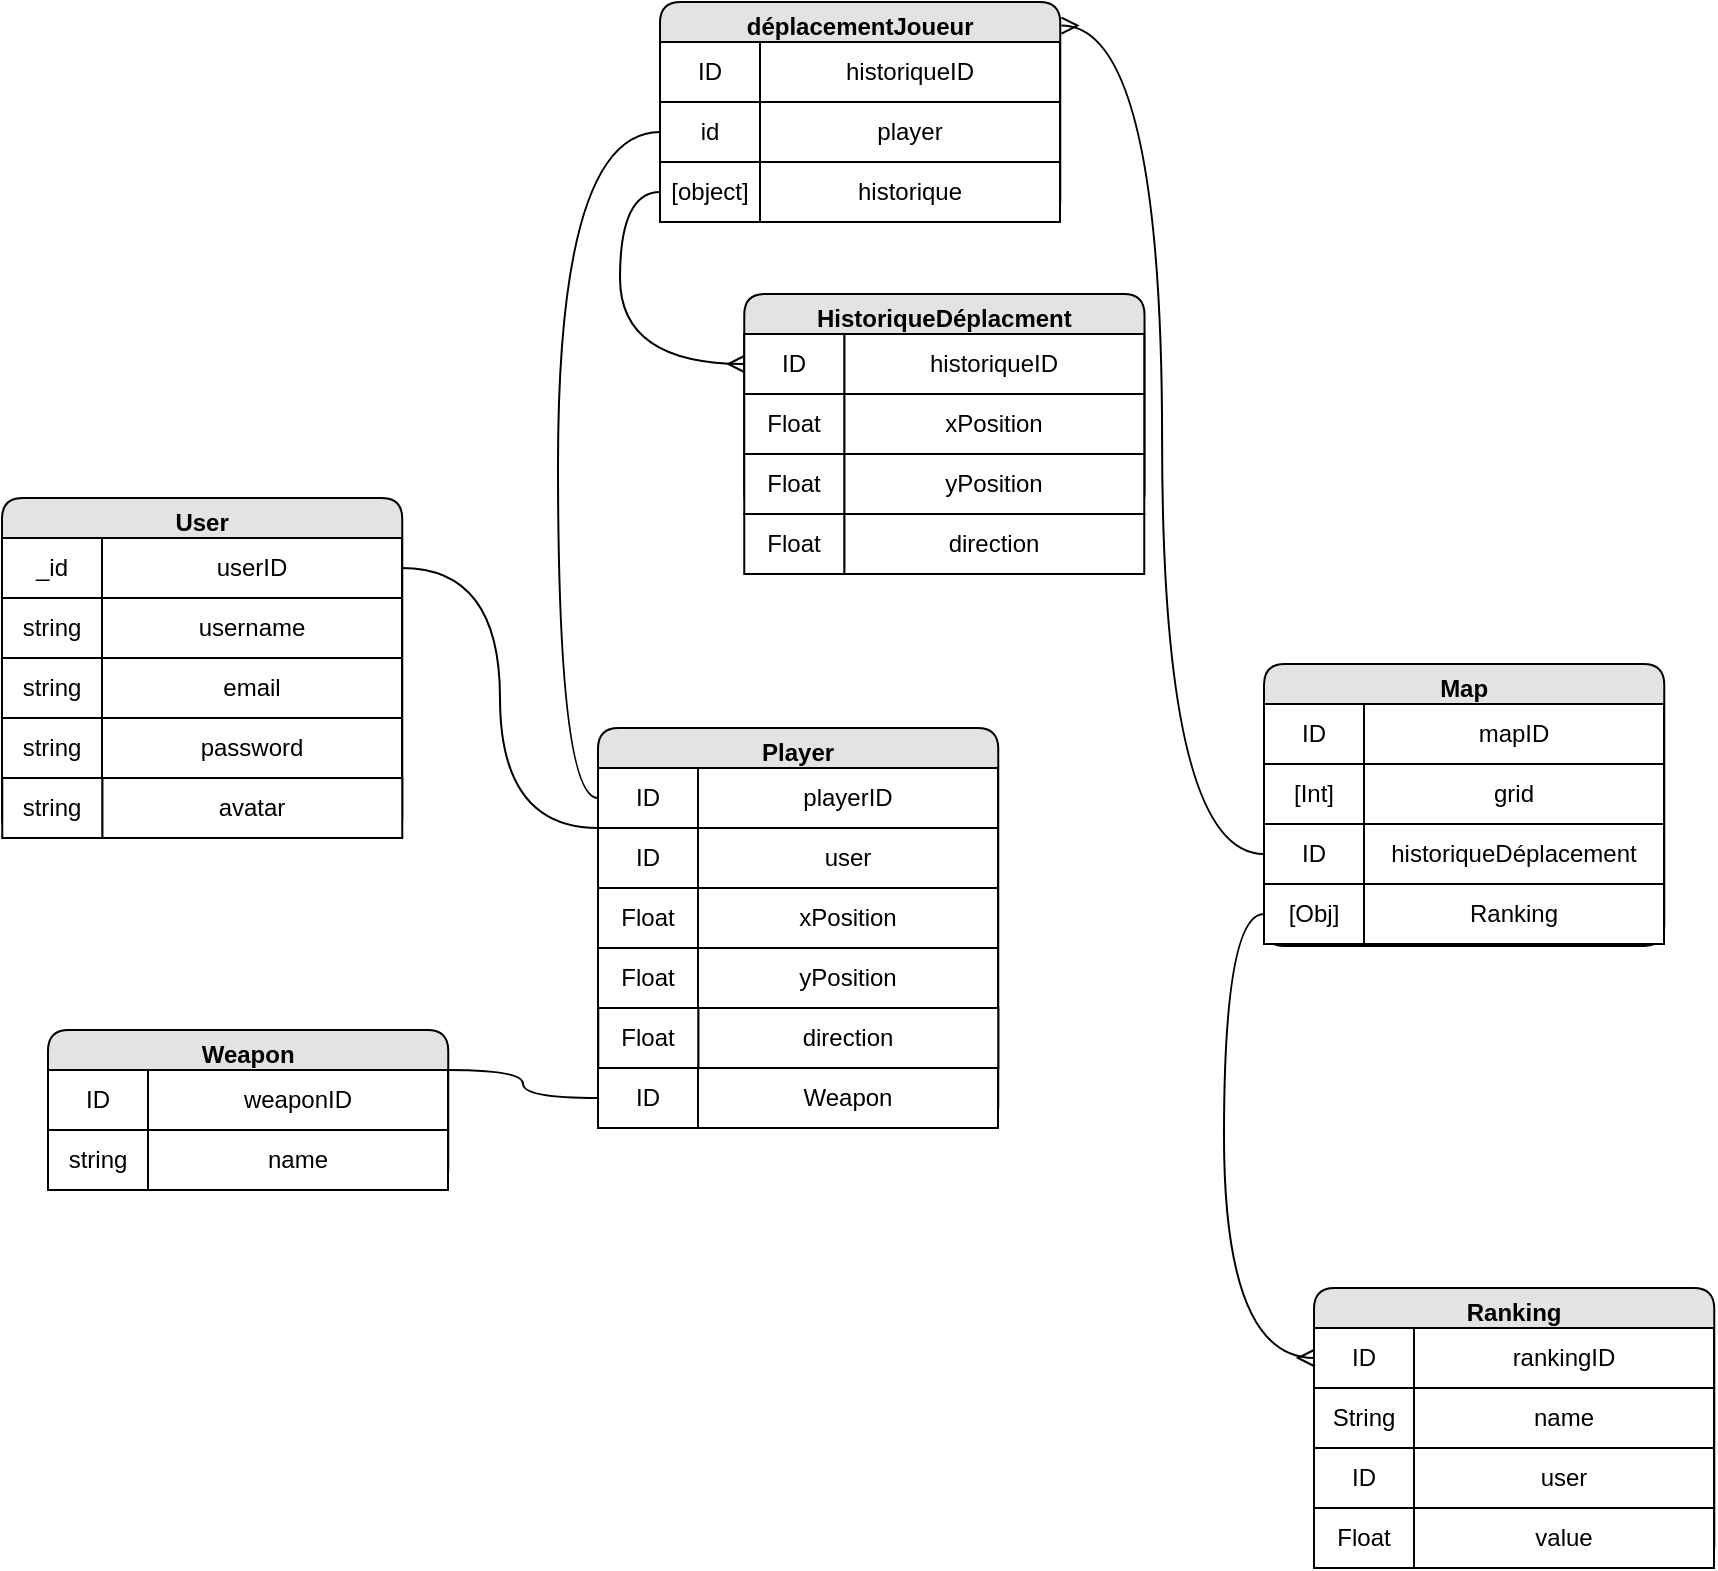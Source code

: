 <mxfile>
    <diagram name="Koba Database schema" id="e56a1550-8fbb-45ad-956c-1786394a9013">
        <mxGraphModel dx="440" dy="422" grid="0" gridSize="10" guides="1" tooltips="1" connect="1" arrows="1" fold="1" page="1" pageScale="1" pageWidth="2339" pageHeight="3300" background="none" math="0" shadow="0">
            <root>
                <mxCell id="0"/>
                <mxCell id="1" parent="0"/>
                <mxCell id="s6MqYQuqI-lbQTFpXedr-1283" value="User" style="swimlane;rounded=1;shadow=0;fillColor=#E3E3E3;" parent="1" vertex="1">
                    <mxGeometry x="349" y="790" width="200.13" height="170" as="geometry">
                        <mxRectangle x="410" y="1600" width="76" height="23" as="alternateBounds"/>
                    </mxGeometry>
                </mxCell>
                <mxCell id="s6MqYQuqI-lbQTFpXedr-1284" value="" style="group" parent="s6MqYQuqI-lbQTFpXedr-1283" vertex="1" connectable="0">
                    <mxGeometry y="20" width="200" height="30" as="geometry"/>
                </mxCell>
                <mxCell id="s6MqYQuqI-lbQTFpXedr-1285" value="userID" style="rounded=0;whiteSpace=wrap;html=1;shadow=0;fillColor=default;" parent="s6MqYQuqI-lbQTFpXedr-1284" vertex="1">
                    <mxGeometry x="50" width="150" height="30" as="geometry"/>
                </mxCell>
                <mxCell id="s6MqYQuqI-lbQTFpXedr-1286" value="_id" style="rounded=0;whiteSpace=wrap;html=1;shadow=0;fillColor=default;" parent="s6MqYQuqI-lbQTFpXedr-1284" vertex="1">
                    <mxGeometry width="50" height="30" as="geometry"/>
                </mxCell>
                <mxCell id="s6MqYQuqI-lbQTFpXedr-1290" value="Nom" style="group" parent="s6MqYQuqI-lbQTFpXedr-1283" vertex="1" connectable="0">
                    <mxGeometry y="50" width="200" height="30" as="geometry"/>
                </mxCell>
                <mxCell id="s6MqYQuqI-lbQTFpXedr-1291" value="username" style="rounded=0;whiteSpace=wrap;html=1;shadow=0;fillColor=default;" parent="s6MqYQuqI-lbQTFpXedr-1290" vertex="1">
                    <mxGeometry x="50" width="150" height="30" as="geometry"/>
                </mxCell>
                <mxCell id="s6MqYQuqI-lbQTFpXedr-1292" value="string" style="rounded=0;whiteSpace=wrap;html=1;shadow=0;fillColor=default;" parent="s6MqYQuqI-lbQTFpXedr-1290" vertex="1">
                    <mxGeometry width="50" height="30" as="geometry"/>
                </mxCell>
                <mxCell id="s6MqYQuqI-lbQTFpXedr-1293" value="Date" style="group" parent="s6MqYQuqI-lbQTFpXedr-1283" vertex="1" connectable="0">
                    <mxGeometry y="110" width="200" height="30" as="geometry"/>
                </mxCell>
                <mxCell id="s6MqYQuqI-lbQTFpXedr-1294" value="password" style="rounded=0;whiteSpace=wrap;html=1;shadow=0;fillColor=default;" parent="s6MqYQuqI-lbQTFpXedr-1293" vertex="1">
                    <mxGeometry x="50" width="150" height="30" as="geometry"/>
                </mxCell>
                <mxCell id="s6MqYQuqI-lbQTFpXedr-1295" value="string" style="rounded=0;whiteSpace=wrap;html=1;shadow=0;fillColor=default;" parent="s6MqYQuqI-lbQTFpXedr-1293" vertex="1">
                    <mxGeometry width="50" height="30" as="geometry"/>
                </mxCell>
                <mxCell id="7U2QGLZ0_2xpGg9DzkBu-201" value="Date" style="group" parent="s6MqYQuqI-lbQTFpXedr-1283" vertex="1" connectable="0">
                    <mxGeometry y="80" width="200" height="30" as="geometry"/>
                </mxCell>
                <mxCell id="7U2QGLZ0_2xpGg9DzkBu-202" value="email" style="rounded=0;whiteSpace=wrap;html=1;shadow=0;fillColor=default;" parent="7U2QGLZ0_2xpGg9DzkBu-201" vertex="1">
                    <mxGeometry x="50" width="150" height="30" as="geometry"/>
                </mxCell>
                <mxCell id="7U2QGLZ0_2xpGg9DzkBu-203" value="string" style="rounded=0;whiteSpace=wrap;html=1;shadow=0;fillColor=default;" parent="7U2QGLZ0_2xpGg9DzkBu-201" vertex="1">
                    <mxGeometry width="50" height="30" as="geometry"/>
                </mxCell>
                <mxCell id="Q6wqVmvCfca9nOGpJFUY-4" value="Date" style="group" parent="s6MqYQuqI-lbQTFpXedr-1283" vertex="1" connectable="0">
                    <mxGeometry x="0.13" y="140" width="200" height="30" as="geometry"/>
                </mxCell>
                <mxCell id="Q6wqVmvCfca9nOGpJFUY-5" value="avatar" style="rounded=0;whiteSpace=wrap;html=1;shadow=0;fillColor=default;" parent="Q6wqVmvCfca9nOGpJFUY-4" vertex="1">
                    <mxGeometry x="50" width="150" height="30" as="geometry"/>
                </mxCell>
                <mxCell id="Q6wqVmvCfca9nOGpJFUY-6" value="string" style="rounded=0;whiteSpace=wrap;html=1;shadow=0;fillColor=default;" parent="Q6wqVmvCfca9nOGpJFUY-4" vertex="1">
                    <mxGeometry width="50" height="30" as="geometry"/>
                </mxCell>
                <mxCell id="Q6wqVmvCfca9nOGpJFUY-39" style="edgeStyle=orthogonalEdgeStyle;rounded=0;orthogonalLoop=1;jettySize=auto;html=1;exitX=0;exitY=0.25;exitDx=0;exitDy=0;entryX=1;entryY=0.5;entryDx=0;entryDy=0;curved=1;endArrow=none;endFill=0;" parent="1" source="Q6wqVmvCfca9nOGpJFUY-7" target="s6MqYQuqI-lbQTFpXedr-1285" edge="1">
                    <mxGeometry relative="1" as="geometry"/>
                </mxCell>
                <mxCell id="Q6wqVmvCfca9nOGpJFUY-7" value="Player" style="swimlane;rounded=1;shadow=0;fillColor=#E3E3E3;" parent="1" vertex="1">
                    <mxGeometry x="647" y="905" width="200.13" height="200" as="geometry">
                        <mxRectangle x="410" y="1600" width="76" height="23" as="alternateBounds"/>
                    </mxGeometry>
                </mxCell>
                <mxCell id="Q6wqVmvCfca9nOGpJFUY-8" value="" style="group" parent="Q6wqVmvCfca9nOGpJFUY-7" vertex="1" connectable="0">
                    <mxGeometry y="20" width="200" height="30" as="geometry"/>
                </mxCell>
                <mxCell id="Q6wqVmvCfca9nOGpJFUY-9" value="playerID" style="rounded=0;whiteSpace=wrap;html=1;shadow=0;fillColor=default;" parent="Q6wqVmvCfca9nOGpJFUY-8" vertex="1">
                    <mxGeometry x="50" width="150" height="30" as="geometry"/>
                </mxCell>
                <mxCell id="Q6wqVmvCfca9nOGpJFUY-10" value="ID" style="rounded=0;whiteSpace=wrap;html=1;shadow=0;fillColor=default;" parent="Q6wqVmvCfca9nOGpJFUY-8" vertex="1">
                    <mxGeometry width="50" height="30" as="geometry"/>
                </mxCell>
                <mxCell id="Q6wqVmvCfca9nOGpJFUY-11" value="Nom" style="group" parent="Q6wqVmvCfca9nOGpJFUY-7" vertex="1" connectable="0">
                    <mxGeometry y="50" width="200" height="30" as="geometry"/>
                </mxCell>
                <mxCell id="Q6wqVmvCfca9nOGpJFUY-12" value="user" style="rounded=0;whiteSpace=wrap;html=1;shadow=0;fillColor=default;" parent="Q6wqVmvCfca9nOGpJFUY-11" vertex="1">
                    <mxGeometry x="50" width="150" height="30" as="geometry"/>
                </mxCell>
                <mxCell id="Q6wqVmvCfca9nOGpJFUY-13" value="ID" style="rounded=0;whiteSpace=wrap;html=1;shadow=0;fillColor=default;" parent="Q6wqVmvCfca9nOGpJFUY-11" vertex="1">
                    <mxGeometry width="50" height="30" as="geometry"/>
                </mxCell>
                <mxCell id="Q6wqVmvCfca9nOGpJFUY-14" value="Date" style="group" parent="Q6wqVmvCfca9nOGpJFUY-7" vertex="1" connectable="0">
                    <mxGeometry y="110" width="200" height="30" as="geometry"/>
                </mxCell>
                <mxCell id="Q6wqVmvCfca9nOGpJFUY-15" value="yPosition" style="rounded=0;whiteSpace=wrap;html=1;shadow=0;fillColor=default;" parent="Q6wqVmvCfca9nOGpJFUY-14" vertex="1">
                    <mxGeometry x="50" width="150" height="30" as="geometry"/>
                </mxCell>
                <mxCell id="Q6wqVmvCfca9nOGpJFUY-16" value="Float" style="rounded=0;whiteSpace=wrap;html=1;shadow=0;fillColor=default;" parent="Q6wqVmvCfca9nOGpJFUY-14" vertex="1">
                    <mxGeometry width="50" height="30" as="geometry"/>
                </mxCell>
                <mxCell id="Q6wqVmvCfca9nOGpJFUY-17" value="Date" style="group" parent="Q6wqVmvCfca9nOGpJFUY-7" vertex="1" connectable="0">
                    <mxGeometry y="80" width="200" height="30" as="geometry"/>
                </mxCell>
                <mxCell id="Q6wqVmvCfca9nOGpJFUY-18" value="xPosition" style="rounded=0;whiteSpace=wrap;html=1;shadow=0;fillColor=default;" parent="Q6wqVmvCfca9nOGpJFUY-17" vertex="1">
                    <mxGeometry x="50" width="150" height="30" as="geometry"/>
                </mxCell>
                <mxCell id="Q6wqVmvCfca9nOGpJFUY-19" value="Float" style="rounded=0;whiteSpace=wrap;html=1;shadow=0;fillColor=default;" parent="Q6wqVmvCfca9nOGpJFUY-17" vertex="1">
                    <mxGeometry width="50" height="30" as="geometry"/>
                </mxCell>
                <mxCell id="Q6wqVmvCfca9nOGpJFUY-20" value="Date" style="group" parent="Q6wqVmvCfca9nOGpJFUY-7" vertex="1" connectable="0">
                    <mxGeometry x="0.13" y="140" width="200" height="30" as="geometry"/>
                </mxCell>
                <mxCell id="Q6wqVmvCfca9nOGpJFUY-21" value="direction" style="rounded=0;whiteSpace=wrap;html=1;shadow=0;fillColor=default;" parent="Q6wqVmvCfca9nOGpJFUY-20" vertex="1">
                    <mxGeometry x="50" width="150" height="30" as="geometry"/>
                </mxCell>
                <mxCell id="Q6wqVmvCfca9nOGpJFUY-22" value="Float" style="rounded=0;whiteSpace=wrap;html=1;shadow=0;fillColor=default;" parent="Q6wqVmvCfca9nOGpJFUY-20" vertex="1">
                    <mxGeometry width="50" height="30" as="geometry"/>
                </mxCell>
                <mxCell id="Q6wqVmvCfca9nOGpJFUY-40" value="Weapon" style="rounded=0;whiteSpace=wrap;html=1;shadow=0;fillColor=default;" parent="Q6wqVmvCfca9nOGpJFUY-7" vertex="1">
                    <mxGeometry x="50" y="170" width="150" height="30" as="geometry"/>
                </mxCell>
                <mxCell id="Q6wqVmvCfca9nOGpJFUY-41" value="ID" style="rounded=0;whiteSpace=wrap;html=1;shadow=0;fillColor=default;" parent="Q6wqVmvCfca9nOGpJFUY-7" vertex="1">
                    <mxGeometry y="170" width="50" height="30" as="geometry"/>
                </mxCell>
                <mxCell id="Q6wqVmvCfca9nOGpJFUY-23" value="Map" style="swimlane;rounded=1;shadow=0;fillColor=#E3E3E3;startSize=23;" parent="1" vertex="1">
                    <mxGeometry x="980" y="873" width="200.13" height="141" as="geometry">
                        <mxRectangle x="410" y="1600" width="76" height="23" as="alternateBounds"/>
                    </mxGeometry>
                </mxCell>
                <mxCell id="Q6wqVmvCfca9nOGpJFUY-24" value="" style="group" parent="Q6wqVmvCfca9nOGpJFUY-23" vertex="1" connectable="0">
                    <mxGeometry y="20" width="200" height="30" as="geometry"/>
                </mxCell>
                <mxCell id="Q6wqVmvCfca9nOGpJFUY-25" value="mapID" style="rounded=0;whiteSpace=wrap;html=1;shadow=0;fillColor=default;" parent="Q6wqVmvCfca9nOGpJFUY-24" vertex="1">
                    <mxGeometry x="50" width="150" height="30" as="geometry"/>
                </mxCell>
                <mxCell id="Q6wqVmvCfca9nOGpJFUY-26" value="ID" style="rounded=0;whiteSpace=wrap;html=1;shadow=0;fillColor=default;" parent="Q6wqVmvCfca9nOGpJFUY-24" vertex="1">
                    <mxGeometry width="50" height="30" as="geometry"/>
                </mxCell>
                <mxCell id="Q6wqVmvCfca9nOGpJFUY-27" value="Nom" style="group" parent="Q6wqVmvCfca9nOGpJFUY-23" vertex="1" connectable="0">
                    <mxGeometry y="50" width="200" height="30" as="geometry"/>
                </mxCell>
                <mxCell id="Q6wqVmvCfca9nOGpJFUY-28" value="grid" style="rounded=0;whiteSpace=wrap;html=1;shadow=0;fillColor=default;" parent="Q6wqVmvCfca9nOGpJFUY-27" vertex="1">
                    <mxGeometry x="50" width="150" height="30" as="geometry"/>
                </mxCell>
                <mxCell id="Q6wqVmvCfca9nOGpJFUY-29" value="[Int]" style="rounded=0;whiteSpace=wrap;html=1;shadow=0;fillColor=default;" parent="Q6wqVmvCfca9nOGpJFUY-27" vertex="1">
                    <mxGeometry width="50" height="30" as="geometry"/>
                </mxCell>
                <mxCell id="Q6wqVmvCfca9nOGpJFUY-30" value="Date" style="group" parent="Q6wqVmvCfca9nOGpJFUY-23" vertex="1" connectable="0">
                    <mxGeometry y="110" width="200" height="30" as="geometry"/>
                </mxCell>
                <mxCell id="Q6wqVmvCfca9nOGpJFUY-31" value="Ranking" style="rounded=0;whiteSpace=wrap;html=1;shadow=0;fillColor=default;" parent="Q6wqVmvCfca9nOGpJFUY-30" vertex="1">
                    <mxGeometry x="50" width="150" height="30" as="geometry"/>
                </mxCell>
                <mxCell id="Q6wqVmvCfca9nOGpJFUY-32" value="[Obj]" style="rounded=0;whiteSpace=wrap;html=1;shadow=0;fillColor=default;" parent="Q6wqVmvCfca9nOGpJFUY-30" vertex="1">
                    <mxGeometry width="50" height="30" as="geometry"/>
                </mxCell>
                <mxCell id="Q6wqVmvCfca9nOGpJFUY-33" value="Date" style="group" parent="Q6wqVmvCfca9nOGpJFUY-23" vertex="1" connectable="0">
                    <mxGeometry y="80" width="200" height="30" as="geometry"/>
                </mxCell>
                <mxCell id="Q6wqVmvCfca9nOGpJFUY-34" value="historiqueDéplacement" style="rounded=0;whiteSpace=wrap;html=1;shadow=0;fillColor=default;" parent="Q6wqVmvCfca9nOGpJFUY-33" vertex="1">
                    <mxGeometry x="50" width="150" height="30" as="geometry"/>
                </mxCell>
                <mxCell id="Q6wqVmvCfca9nOGpJFUY-35" value="ID" style="rounded=0;whiteSpace=wrap;html=1;shadow=0;fillColor=default;" parent="Q6wqVmvCfca9nOGpJFUY-33" vertex="1">
                    <mxGeometry width="50" height="30" as="geometry"/>
                </mxCell>
                <mxCell id="Q6wqVmvCfca9nOGpJFUY-76" style="edgeStyle=orthogonalEdgeStyle;curved=1;rounded=0;orthogonalLoop=1;jettySize=auto;html=1;exitX=1;exitY=0.25;exitDx=0;exitDy=0;entryX=0;entryY=0.5;entryDx=0;entryDy=0;endArrow=none;endFill=0;" parent="1" source="Q6wqVmvCfca9nOGpJFUY-42" target="Q6wqVmvCfca9nOGpJFUY-41" edge="1">
                    <mxGeometry relative="1" as="geometry"/>
                </mxCell>
                <mxCell id="Q6wqVmvCfca9nOGpJFUY-42" value="Weapon" style="swimlane;rounded=1;shadow=0;fillColor=#E3E3E3;" parent="1" vertex="1">
                    <mxGeometry x="372" y="1056" width="200.13" height="80" as="geometry">
                        <mxRectangle x="410" y="1600" width="76" height="23" as="alternateBounds"/>
                    </mxGeometry>
                </mxCell>
                <mxCell id="Q6wqVmvCfca9nOGpJFUY-43" value="" style="group" parent="Q6wqVmvCfca9nOGpJFUY-42" vertex="1" connectable="0">
                    <mxGeometry y="20" width="200" height="30" as="geometry"/>
                </mxCell>
                <mxCell id="Q6wqVmvCfca9nOGpJFUY-44" value="weaponID" style="rounded=0;whiteSpace=wrap;html=1;shadow=0;fillColor=default;" parent="Q6wqVmvCfca9nOGpJFUY-43" vertex="1">
                    <mxGeometry x="50" width="150" height="30" as="geometry"/>
                </mxCell>
                <mxCell id="Q6wqVmvCfca9nOGpJFUY-45" value="ID" style="rounded=0;whiteSpace=wrap;html=1;shadow=0;fillColor=default;" parent="Q6wqVmvCfca9nOGpJFUY-43" vertex="1">
                    <mxGeometry width="50" height="30" as="geometry"/>
                </mxCell>
                <mxCell id="Q6wqVmvCfca9nOGpJFUY-46" value="Nom" style="group" parent="Q6wqVmvCfca9nOGpJFUY-42" vertex="1" connectable="0">
                    <mxGeometry y="50" width="200" height="30" as="geometry"/>
                </mxCell>
                <mxCell id="Q6wqVmvCfca9nOGpJFUY-47" value="name" style="rounded=0;whiteSpace=wrap;html=1;shadow=0;fillColor=default;" parent="Q6wqVmvCfca9nOGpJFUY-46" vertex="1">
                    <mxGeometry x="50" width="150" height="30" as="geometry"/>
                </mxCell>
                <mxCell id="Q6wqVmvCfca9nOGpJFUY-48" value="string" style="rounded=0;whiteSpace=wrap;html=1;shadow=0;fillColor=default;" parent="Q6wqVmvCfca9nOGpJFUY-46" vertex="1">
                    <mxGeometry width="50" height="30" as="geometry"/>
                </mxCell>
                <mxCell id="Q6wqVmvCfca9nOGpJFUY-95" style="edgeStyle=orthogonalEdgeStyle;curved=1;rounded=0;orthogonalLoop=1;jettySize=auto;html=1;exitX=0;exitY=0.5;exitDx=0;exitDy=0;entryX=0;entryY=0.5;entryDx=0;entryDy=0;endArrow=none;endFill=0;" parent="1" source="Q6wqVmvCfca9nOGpJFUY-66" target="Q6wqVmvCfca9nOGpJFUY-10" edge="1">
                    <mxGeometry relative="1" as="geometry"/>
                </mxCell>
                <mxCell id="Q6wqVmvCfca9nOGpJFUY-60" value="déplacementJoueur" style="swimlane;rounded=1;shadow=0;fillColor=#E3E3E3;startSize=23;" parent="1" vertex="1">
                    <mxGeometry x="678" y="542" width="200.13" height="110" as="geometry">
                        <mxRectangle x="410" y="1600" width="76" height="23" as="alternateBounds"/>
                    </mxGeometry>
                </mxCell>
                <mxCell id="Q6wqVmvCfca9nOGpJFUY-61" value="" style="group" parent="Q6wqVmvCfca9nOGpJFUY-60" vertex="1" connectable="0">
                    <mxGeometry y="20" width="200" height="30" as="geometry"/>
                </mxCell>
                <mxCell id="Q6wqVmvCfca9nOGpJFUY-62" value="historiqueID" style="rounded=0;whiteSpace=wrap;html=1;shadow=0;fillColor=default;" parent="Q6wqVmvCfca9nOGpJFUY-61" vertex="1">
                    <mxGeometry x="50" width="150" height="30" as="geometry"/>
                </mxCell>
                <mxCell id="Q6wqVmvCfca9nOGpJFUY-63" value="ID" style="rounded=0;whiteSpace=wrap;html=1;shadow=0;fillColor=default;" parent="Q6wqVmvCfca9nOGpJFUY-61" vertex="1">
                    <mxGeometry width="50" height="30" as="geometry"/>
                </mxCell>
                <mxCell id="Q6wqVmvCfca9nOGpJFUY-64" value="Nom" style="group" parent="Q6wqVmvCfca9nOGpJFUY-60" vertex="1" connectable="0">
                    <mxGeometry y="50" width="200" height="30" as="geometry"/>
                </mxCell>
                <mxCell id="Q6wqVmvCfca9nOGpJFUY-65" value="player" style="rounded=0;whiteSpace=wrap;html=1;shadow=0;fillColor=default;" parent="Q6wqVmvCfca9nOGpJFUY-64" vertex="1">
                    <mxGeometry x="50" width="150" height="30" as="geometry"/>
                </mxCell>
                <mxCell id="Q6wqVmvCfca9nOGpJFUY-66" value="id" style="rounded=0;whiteSpace=wrap;html=1;shadow=0;fillColor=default;" parent="Q6wqVmvCfca9nOGpJFUY-64" vertex="1">
                    <mxGeometry width="50" height="30" as="geometry"/>
                </mxCell>
                <mxCell id="Q6wqVmvCfca9nOGpJFUY-70" value="Date" style="group" parent="Q6wqVmvCfca9nOGpJFUY-60" vertex="1" connectable="0">
                    <mxGeometry y="80" width="200" height="30" as="geometry"/>
                </mxCell>
                <mxCell id="Q6wqVmvCfca9nOGpJFUY-71" value="historique" style="rounded=0;whiteSpace=wrap;html=1;shadow=0;fillColor=default;" parent="Q6wqVmvCfca9nOGpJFUY-70" vertex="1">
                    <mxGeometry x="50" width="150" height="30" as="geometry"/>
                </mxCell>
                <mxCell id="Q6wqVmvCfca9nOGpJFUY-72" value="[object]" style="rounded=0;whiteSpace=wrap;html=1;shadow=0;fillColor=default;" parent="Q6wqVmvCfca9nOGpJFUY-70" vertex="1">
                    <mxGeometry width="50" height="30" as="geometry"/>
                </mxCell>
                <mxCell id="Q6wqVmvCfca9nOGpJFUY-77" value="Ranking" style="swimlane;rounded=1;shadow=0;fillColor=#E3E3E3;startSize=23;" parent="1" vertex="1">
                    <mxGeometry x="1005" y="1185" width="200.13" height="140" as="geometry">
                        <mxRectangle x="410" y="1600" width="76" height="23" as="alternateBounds"/>
                    </mxGeometry>
                </mxCell>
                <mxCell id="Q6wqVmvCfca9nOGpJFUY-78" value="" style="group" parent="Q6wqVmvCfca9nOGpJFUY-77" vertex="1" connectable="0">
                    <mxGeometry y="20" width="200" height="30" as="geometry"/>
                </mxCell>
                <mxCell id="Q6wqVmvCfca9nOGpJFUY-79" value="rankingID" style="rounded=0;whiteSpace=wrap;html=1;shadow=0;fillColor=default;" parent="Q6wqVmvCfca9nOGpJFUY-78" vertex="1">
                    <mxGeometry x="50" width="150" height="30" as="geometry"/>
                </mxCell>
                <mxCell id="Q6wqVmvCfca9nOGpJFUY-80" value="ID" style="rounded=0;whiteSpace=wrap;html=1;shadow=0;fillColor=default;" parent="Q6wqVmvCfca9nOGpJFUY-78" vertex="1">
                    <mxGeometry width="50" height="30" as="geometry"/>
                </mxCell>
                <mxCell id="Q6wqVmvCfca9nOGpJFUY-81" value="Nom" style="group" parent="Q6wqVmvCfca9nOGpJFUY-77" vertex="1" connectable="0">
                    <mxGeometry y="50" width="200" height="30" as="geometry"/>
                </mxCell>
                <mxCell id="Q6wqVmvCfca9nOGpJFUY-82" value="name" style="rounded=0;whiteSpace=wrap;html=1;shadow=0;fillColor=default;" parent="Q6wqVmvCfca9nOGpJFUY-81" vertex="1">
                    <mxGeometry x="50" width="150" height="30" as="geometry"/>
                </mxCell>
                <mxCell id="Q6wqVmvCfca9nOGpJFUY-83" value="String" style="rounded=0;whiteSpace=wrap;html=1;shadow=0;fillColor=default;" parent="Q6wqVmvCfca9nOGpJFUY-81" vertex="1">
                    <mxGeometry width="50" height="30" as="geometry"/>
                </mxCell>
                <mxCell id="Q6wqVmvCfca9nOGpJFUY-84" value="Date" style="group" parent="Q6wqVmvCfca9nOGpJFUY-77" vertex="1" connectable="0">
                    <mxGeometry y="110" width="200" height="30" as="geometry"/>
                </mxCell>
                <mxCell id="Q6wqVmvCfca9nOGpJFUY-85" value="value" style="rounded=0;whiteSpace=wrap;html=1;shadow=0;fillColor=default;" parent="Q6wqVmvCfca9nOGpJFUY-84" vertex="1">
                    <mxGeometry x="50" width="150" height="30" as="geometry"/>
                </mxCell>
                <mxCell id="Q6wqVmvCfca9nOGpJFUY-86" value="Float" style="rounded=0;whiteSpace=wrap;html=1;shadow=0;fillColor=default;" parent="Q6wqVmvCfca9nOGpJFUY-84" vertex="1">
                    <mxGeometry width="50" height="30" as="geometry"/>
                </mxCell>
                <mxCell id="Q6wqVmvCfca9nOGpJFUY-87" value="Date" style="group" parent="Q6wqVmvCfca9nOGpJFUY-77" vertex="1" connectable="0">
                    <mxGeometry y="80" width="200" height="30" as="geometry"/>
                </mxCell>
                <mxCell id="Q6wqVmvCfca9nOGpJFUY-88" value="user" style="rounded=0;whiteSpace=wrap;html=1;shadow=0;fillColor=default;" parent="Q6wqVmvCfca9nOGpJFUY-87" vertex="1">
                    <mxGeometry x="50" width="150" height="30" as="geometry"/>
                </mxCell>
                <mxCell id="Q6wqVmvCfca9nOGpJFUY-89" value="ID" style="rounded=0;whiteSpace=wrap;html=1;shadow=0;fillColor=default;" parent="Q6wqVmvCfca9nOGpJFUY-87" vertex="1">
                    <mxGeometry width="50" height="30" as="geometry"/>
                </mxCell>
                <mxCell id="Q6wqVmvCfca9nOGpJFUY-93" style="edgeStyle=orthogonalEdgeStyle;curved=1;rounded=0;orthogonalLoop=1;jettySize=auto;html=1;exitX=0;exitY=0.5;exitDx=0;exitDy=0;entryX=0;entryY=0.5;entryDx=0;entryDy=0;endArrow=ERmany;endFill=0;" parent="1" source="Q6wqVmvCfca9nOGpJFUY-32" target="Q6wqVmvCfca9nOGpJFUY-80" edge="1">
                    <mxGeometry relative="1" as="geometry"/>
                </mxCell>
                <mxCell id="Q6wqVmvCfca9nOGpJFUY-94" style="edgeStyle=orthogonalEdgeStyle;curved=1;rounded=0;orthogonalLoop=1;jettySize=auto;html=1;exitX=0;exitY=0.5;exitDx=0;exitDy=0;endArrow=ERmany;endFill=0;entryX=1.003;entryY=0.107;entryDx=0;entryDy=0;entryPerimeter=0;" parent="1" source="Q6wqVmvCfca9nOGpJFUY-35" target="Q6wqVmvCfca9nOGpJFUY-60" edge="1">
                    <mxGeometry relative="1" as="geometry">
                        <mxPoint x="931" y="547" as="targetPoint"/>
                    </mxGeometry>
                </mxCell>
                <mxCell id="Q6wqVmvCfca9nOGpJFUY-96" value="HistoriqueDéplacment" style="swimlane;rounded=1;shadow=0;fillColor=#E3E3E3;startSize=23;" parent="1" vertex="1">
                    <mxGeometry x="720.13" y="688" width="200.13" height="110" as="geometry">
                        <mxRectangle x="410" y="1600" width="76" height="23" as="alternateBounds"/>
                    </mxGeometry>
                </mxCell>
                <mxCell id="Q6wqVmvCfca9nOGpJFUY-97" value="" style="group" parent="Q6wqVmvCfca9nOGpJFUY-96" vertex="1" connectable="0">
                    <mxGeometry y="20" width="200" height="30" as="geometry"/>
                </mxCell>
                <mxCell id="Q6wqVmvCfca9nOGpJFUY-98" value="historiqueID" style="rounded=0;whiteSpace=wrap;html=1;shadow=0;fillColor=default;" parent="Q6wqVmvCfca9nOGpJFUY-97" vertex="1">
                    <mxGeometry x="50" width="150" height="30" as="geometry"/>
                </mxCell>
                <mxCell id="Q6wqVmvCfca9nOGpJFUY-99" value="ID" style="rounded=0;whiteSpace=wrap;html=1;shadow=0;fillColor=default;" parent="Q6wqVmvCfca9nOGpJFUY-97" vertex="1">
                    <mxGeometry width="50" height="30" as="geometry"/>
                </mxCell>
                <mxCell id="Q6wqVmvCfca9nOGpJFUY-100" value="Nom" style="group" parent="Q6wqVmvCfca9nOGpJFUY-96" vertex="1" connectable="0">
                    <mxGeometry y="50" width="200" height="30" as="geometry"/>
                </mxCell>
                <mxCell id="Q6wqVmvCfca9nOGpJFUY-101" value="xPosition" style="rounded=0;whiteSpace=wrap;html=1;shadow=0;fillColor=default;" parent="Q6wqVmvCfca9nOGpJFUY-100" vertex="1">
                    <mxGeometry x="50" width="150" height="30" as="geometry"/>
                </mxCell>
                <mxCell id="Q6wqVmvCfca9nOGpJFUY-102" value="Float" style="rounded=0;whiteSpace=wrap;html=1;shadow=0;fillColor=default;" parent="Q6wqVmvCfca9nOGpJFUY-100" vertex="1">
                    <mxGeometry width="50" height="30" as="geometry"/>
                </mxCell>
                <mxCell id="Q6wqVmvCfca9nOGpJFUY-103" value="Date" style="group" parent="Q6wqVmvCfca9nOGpJFUY-96" vertex="1" connectable="0">
                    <mxGeometry y="80" width="200" height="30" as="geometry"/>
                </mxCell>
                <mxCell id="Q6wqVmvCfca9nOGpJFUY-104" value="yPosition" style="rounded=0;whiteSpace=wrap;html=1;shadow=0;fillColor=default;" parent="Q6wqVmvCfca9nOGpJFUY-103" vertex="1">
                    <mxGeometry x="50" width="150" height="30" as="geometry"/>
                </mxCell>
                <mxCell id="Q6wqVmvCfca9nOGpJFUY-105" value="Float" style="rounded=0;whiteSpace=wrap;html=1;shadow=0;fillColor=default;" parent="Q6wqVmvCfca9nOGpJFUY-103" vertex="1">
                    <mxGeometry width="50" height="30" as="geometry"/>
                </mxCell>
                <mxCell id="Q6wqVmvCfca9nOGpJFUY-106" style="edgeStyle=orthogonalEdgeStyle;curved=1;rounded=0;orthogonalLoop=1;jettySize=auto;html=1;exitX=0;exitY=0.5;exitDx=0;exitDy=0;entryX=0;entryY=0.5;entryDx=0;entryDy=0;endArrow=none;endFill=0;startArrow=ERmany;startFill=0;" parent="1" source="Q6wqVmvCfca9nOGpJFUY-99" target="Q6wqVmvCfca9nOGpJFUY-72" edge="1">
                    <mxGeometry relative="1" as="geometry"/>
                </mxCell>
                <mxCell id="Q6wqVmvCfca9nOGpJFUY-107" value="Date" style="group" parent="1" vertex="1" connectable="0">
                    <mxGeometry x="720.13" y="798" width="200" height="30" as="geometry"/>
                </mxCell>
                <mxCell id="Q6wqVmvCfca9nOGpJFUY-108" value="direction" style="rounded=0;whiteSpace=wrap;html=1;shadow=0;fillColor=default;" parent="Q6wqVmvCfca9nOGpJFUY-107" vertex="1">
                    <mxGeometry x="50" width="150" height="30" as="geometry"/>
                </mxCell>
                <mxCell id="Q6wqVmvCfca9nOGpJFUY-109" value="Float" style="rounded=0;whiteSpace=wrap;html=1;shadow=0;fillColor=default;" parent="Q6wqVmvCfca9nOGpJFUY-107" vertex="1">
                    <mxGeometry width="50" height="30" as="geometry"/>
                </mxCell>
            </root>
        </mxGraphModel>
    </diagram>
</mxfile>